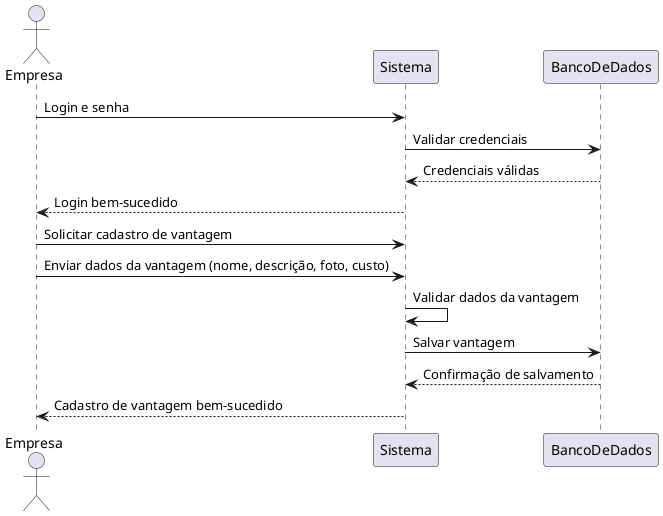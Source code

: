@startuml
actor Empresa
participant Sistema
participant BancoDeDados

Empresa -> Sistema: Login e senha
Sistema -> BancoDeDados: Validar credenciais
BancoDeDados --> Sistema: Credenciais válidas
Sistema --> Empresa: Login bem-sucedido

Empresa -> Sistema: Solicitar cadastro de vantagem
Empresa -> Sistema: Enviar dados da vantagem (nome, descrição, foto, custo)
Sistema -> Sistema: Validar dados da vantagem
Sistema -> BancoDeDados: Salvar vantagem
BancoDeDados --> Sistema: Confirmação de salvamento
Sistema --> Empresa: Cadastro de vantagem bem-sucedido
@enduml